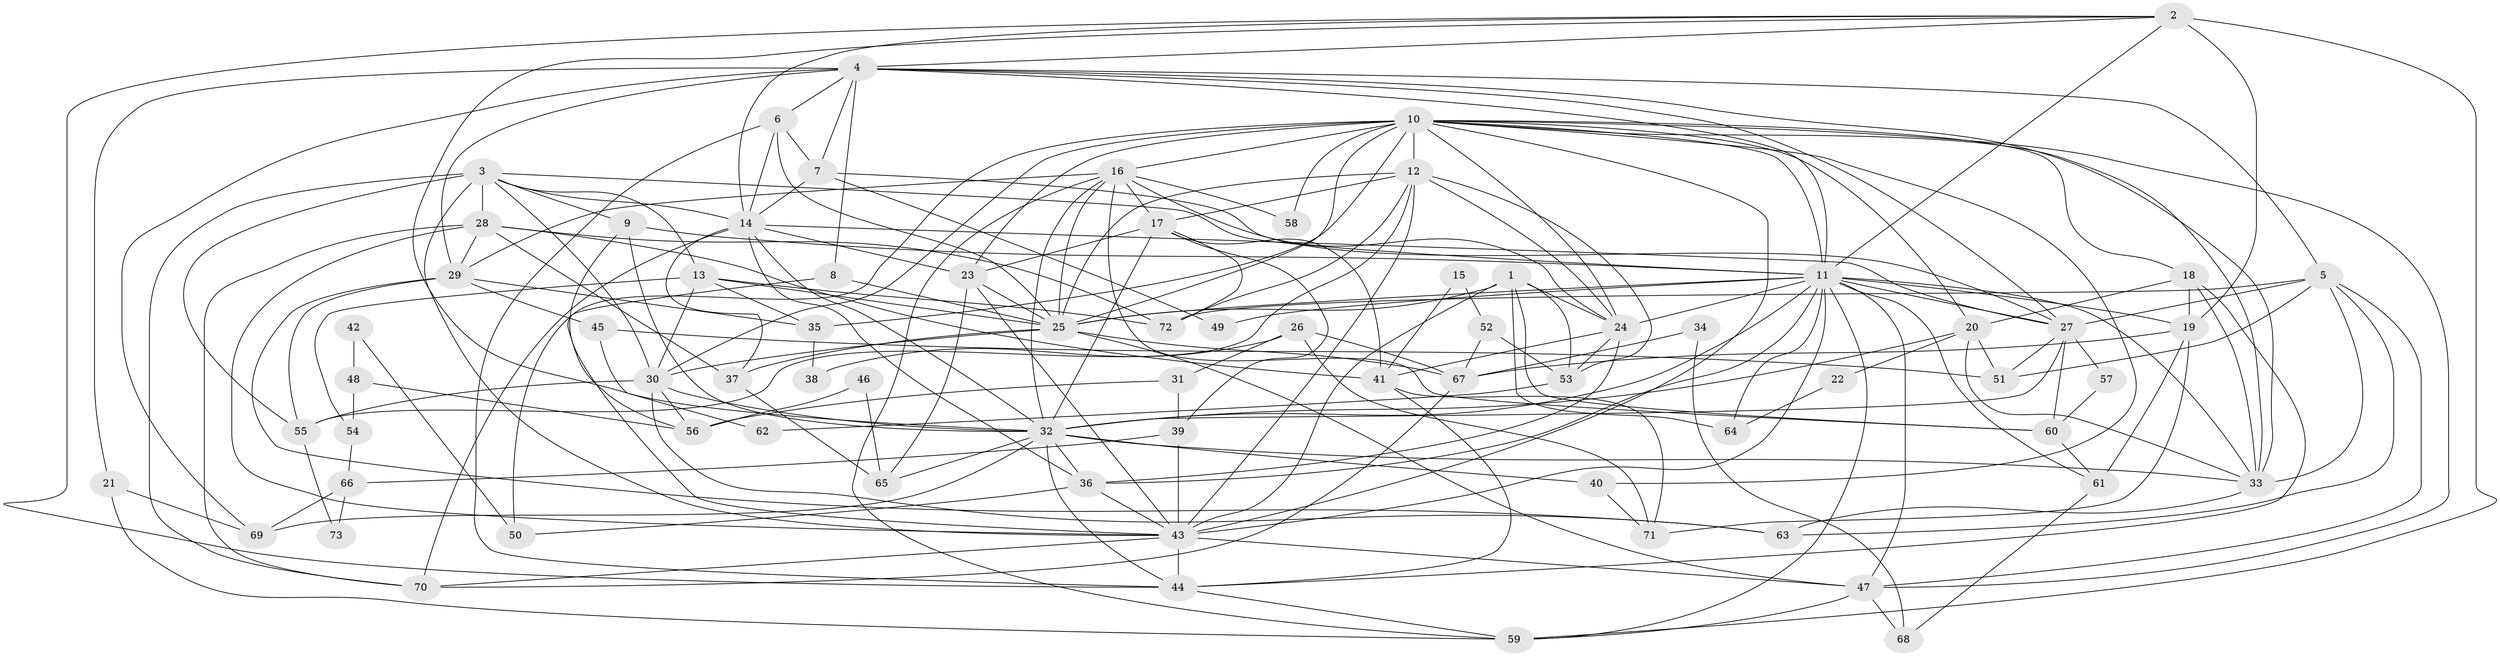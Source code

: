 // original degree distribution, {6: 0.08904109589041095, 5: 0.2191780821917808, 4: 0.3150684931506849, 3: 0.21232876712328766, 8: 0.00684931506849315, 2: 0.136986301369863, 7: 0.02054794520547945}
// Generated by graph-tools (version 1.1) at 2025/51/03/04/25 22:51:10]
// undirected, 73 vertices, 203 edges
graph export_dot {
  node [color=gray90,style=filled];
  1;
  2;
  3;
  4;
  5;
  6;
  7;
  8;
  9;
  10;
  11;
  12;
  13;
  14;
  15;
  16;
  17;
  18;
  19;
  20;
  21;
  22;
  23;
  24;
  25;
  26;
  27;
  28;
  29;
  30;
  31;
  32;
  33;
  34;
  35;
  36;
  37;
  38;
  39;
  40;
  41;
  42;
  43;
  44;
  45;
  46;
  47;
  48;
  49;
  50;
  51;
  52;
  53;
  54;
  55;
  56;
  57;
  58;
  59;
  60;
  61;
  62;
  63;
  64;
  65;
  66;
  67;
  68;
  69;
  70;
  71;
  72;
  73;
  1 -- 24 [weight=1.0];
  1 -- 25 [weight=1.0];
  1 -- 43 [weight=1.0];
  1 -- 53 [weight=1.0];
  1 -- 60 [weight=1.0];
  1 -- 64 [weight=1.0];
  2 -- 4 [weight=1.0];
  2 -- 11 [weight=1.0];
  2 -- 14 [weight=1.0];
  2 -- 19 [weight=3.0];
  2 -- 32 [weight=1.0];
  2 -- 44 [weight=1.0];
  2 -- 59 [weight=1.0];
  3 -- 9 [weight=1.0];
  3 -- 11 [weight=1.0];
  3 -- 13 [weight=1.0];
  3 -- 14 [weight=1.0];
  3 -- 28 [weight=2.0];
  3 -- 30 [weight=1.0];
  3 -- 43 [weight=1.0];
  3 -- 55 [weight=1.0];
  3 -- 70 [weight=1.0];
  4 -- 5 [weight=1.0];
  4 -- 6 [weight=1.0];
  4 -- 7 [weight=1.0];
  4 -- 8 [weight=1.0];
  4 -- 11 [weight=1.0];
  4 -- 21 [weight=1.0];
  4 -- 27 [weight=1.0];
  4 -- 29 [weight=1.0];
  4 -- 33 [weight=1.0];
  4 -- 69 [weight=1.0];
  5 -- 27 [weight=3.0];
  5 -- 33 [weight=1.0];
  5 -- 47 [weight=1.0];
  5 -- 51 [weight=1.0];
  5 -- 63 [weight=1.0];
  5 -- 72 [weight=1.0];
  6 -- 7 [weight=1.0];
  6 -- 14 [weight=1.0];
  6 -- 25 [weight=2.0];
  6 -- 44 [weight=1.0];
  7 -- 14 [weight=1.0];
  7 -- 27 [weight=1.0];
  7 -- 49 [weight=1.0];
  8 -- 25 [weight=1.0];
  8 -- 43 [weight=1.0];
  9 -- 11 [weight=1.0];
  9 -- 32 [weight=1.0];
  9 -- 56 [weight=1.0];
  10 -- 11 [weight=1.0];
  10 -- 12 [weight=1.0];
  10 -- 16 [weight=1.0];
  10 -- 18 [weight=1.0];
  10 -- 20 [weight=1.0];
  10 -- 23 [weight=1.0];
  10 -- 24 [weight=1.0];
  10 -- 25 [weight=1.0];
  10 -- 30 [weight=2.0];
  10 -- 33 [weight=1.0];
  10 -- 35 [weight=1.0];
  10 -- 40 [weight=1.0];
  10 -- 43 [weight=1.0];
  10 -- 47 [weight=1.0];
  10 -- 50 [weight=1.0];
  10 -- 58 [weight=1.0];
  11 -- 19 [weight=1.0];
  11 -- 24 [weight=1.0];
  11 -- 25 [weight=1.0];
  11 -- 27 [weight=1.0];
  11 -- 32 [weight=1.0];
  11 -- 33 [weight=2.0];
  11 -- 36 [weight=1.0];
  11 -- 43 [weight=2.0];
  11 -- 47 [weight=1.0];
  11 -- 49 [weight=1.0];
  11 -- 59 [weight=1.0];
  11 -- 61 [weight=1.0];
  11 -- 64 [weight=1.0];
  12 -- 17 [weight=1.0];
  12 -- 24 [weight=1.0];
  12 -- 25 [weight=1.0];
  12 -- 43 [weight=1.0];
  12 -- 53 [weight=1.0];
  12 -- 55 [weight=1.0];
  12 -- 72 [weight=1.0];
  13 -- 25 [weight=1.0];
  13 -- 30 [weight=1.0];
  13 -- 35 [weight=1.0];
  13 -- 54 [weight=1.0];
  13 -- 72 [weight=1.0];
  14 -- 23 [weight=1.0];
  14 -- 27 [weight=1.0];
  14 -- 32 [weight=1.0];
  14 -- 36 [weight=1.0];
  14 -- 37 [weight=1.0];
  14 -- 70 [weight=1.0];
  15 -- 41 [weight=1.0];
  15 -- 52 [weight=1.0];
  16 -- 17 [weight=1.0];
  16 -- 24 [weight=1.0];
  16 -- 25 [weight=1.0];
  16 -- 29 [weight=1.0];
  16 -- 32 [weight=1.0];
  16 -- 58 [weight=1.0];
  16 -- 59 [weight=1.0];
  16 -- 60 [weight=1.0];
  17 -- 23 [weight=1.0];
  17 -- 32 [weight=1.0];
  17 -- 39 [weight=1.0];
  17 -- 41 [weight=1.0];
  17 -- 72 [weight=1.0];
  18 -- 19 [weight=1.0];
  18 -- 20 [weight=1.0];
  18 -- 33 [weight=1.0];
  18 -- 44 [weight=1.0];
  19 -- 61 [weight=1.0];
  19 -- 67 [weight=1.0];
  19 -- 71 [weight=1.0];
  20 -- 22 [weight=1.0];
  20 -- 32 [weight=1.0];
  20 -- 33 [weight=1.0];
  20 -- 51 [weight=1.0];
  21 -- 59 [weight=1.0];
  21 -- 69 [weight=1.0];
  22 -- 64 [weight=1.0];
  23 -- 25 [weight=1.0];
  23 -- 43 [weight=1.0];
  23 -- 65 [weight=1.0];
  24 -- 36 [weight=1.0];
  24 -- 41 [weight=1.0];
  24 -- 53 [weight=1.0];
  25 -- 30 [weight=1.0];
  25 -- 37 [weight=1.0];
  25 -- 47 [weight=1.0];
  25 -- 67 [weight=1.0];
  26 -- 31 [weight=1.0];
  26 -- 38 [weight=1.0];
  26 -- 67 [weight=1.0];
  26 -- 71 [weight=1.0];
  27 -- 32 [weight=1.0];
  27 -- 51 [weight=1.0];
  27 -- 57 [weight=1.0];
  27 -- 60 [weight=1.0];
  28 -- 29 [weight=1.0];
  28 -- 37 [weight=1.0];
  28 -- 41 [weight=1.0];
  28 -- 43 [weight=1.0];
  28 -- 70 [weight=1.0];
  28 -- 72 [weight=1.0];
  29 -- 35 [weight=1.0];
  29 -- 45 [weight=1.0];
  29 -- 55 [weight=1.0];
  29 -- 63 [weight=1.0];
  30 -- 32 [weight=1.0];
  30 -- 55 [weight=1.0];
  30 -- 56 [weight=1.0];
  30 -- 63 [weight=1.0];
  31 -- 39 [weight=1.0];
  31 -- 56 [weight=1.0];
  32 -- 33 [weight=1.0];
  32 -- 36 [weight=1.0];
  32 -- 40 [weight=1.0];
  32 -- 44 [weight=1.0];
  32 -- 65 [weight=1.0];
  32 -- 69 [weight=1.0];
  33 -- 63 [weight=2.0];
  34 -- 67 [weight=1.0];
  34 -- 68 [weight=1.0];
  35 -- 38 [weight=1.0];
  36 -- 43 [weight=1.0];
  36 -- 50 [weight=1.0];
  37 -- 65 [weight=1.0];
  39 -- 43 [weight=1.0];
  39 -- 66 [weight=1.0];
  40 -- 71 [weight=1.0];
  41 -- 44 [weight=1.0];
  41 -- 71 [weight=1.0];
  42 -- 48 [weight=1.0];
  42 -- 50 [weight=1.0];
  43 -- 44 [weight=1.0];
  43 -- 47 [weight=1.0];
  43 -- 70 [weight=1.0];
  44 -- 59 [weight=1.0];
  45 -- 51 [weight=1.0];
  45 -- 62 [weight=1.0];
  46 -- 56 [weight=1.0];
  46 -- 65 [weight=1.0];
  47 -- 59 [weight=1.0];
  47 -- 68 [weight=1.0];
  48 -- 54 [weight=1.0];
  48 -- 56 [weight=1.0];
  52 -- 53 [weight=1.0];
  52 -- 67 [weight=1.0];
  53 -- 62 [weight=1.0];
  54 -- 66 [weight=1.0];
  55 -- 73 [weight=1.0];
  57 -- 60 [weight=1.0];
  60 -- 61 [weight=1.0];
  61 -- 68 [weight=1.0];
  66 -- 69 [weight=1.0];
  66 -- 73 [weight=1.0];
  67 -- 70 [weight=1.0];
}

